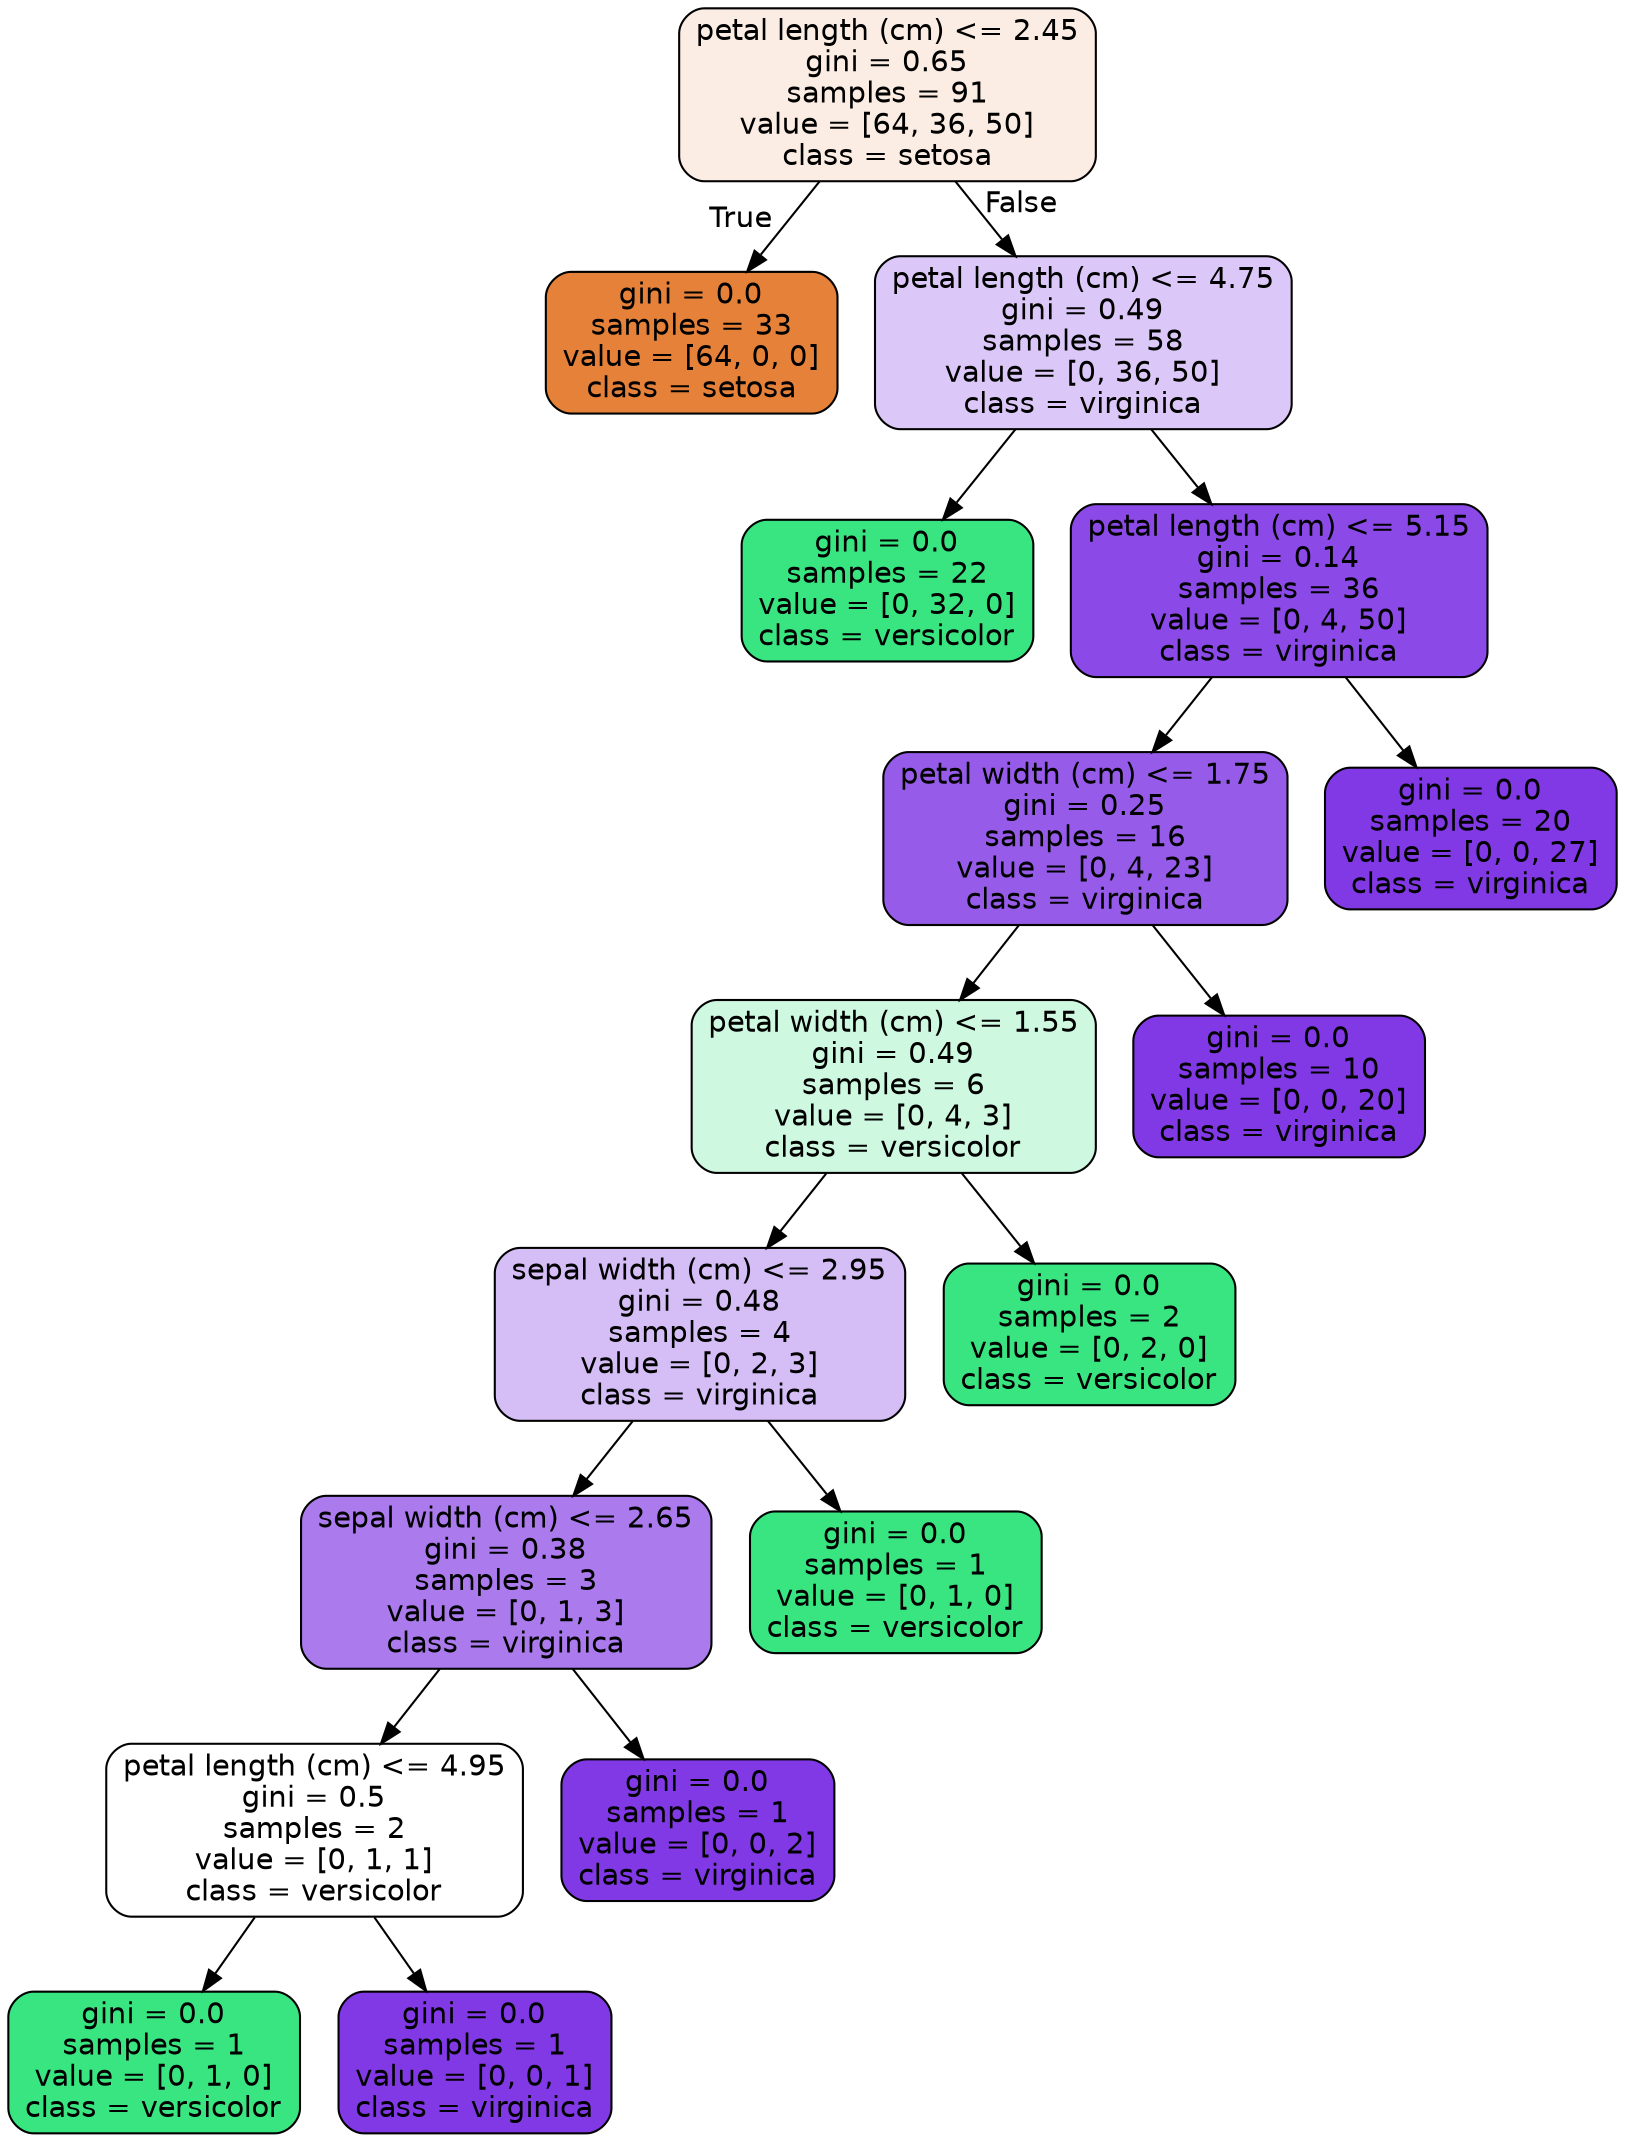 digraph Tree {
node [shape=box, style="filled, rounded", color="black", fontname=helvetica] ;
edge [fontname=helvetica] ;
0 [label="petal length (cm) <= 2.45\ngini = 0.65\nsamples = 91\nvalue = [64, 36, 50]\nclass = setosa", fillcolor="#fbede3"] ;
1 [label="gini = 0.0\nsamples = 33\nvalue = [64, 0, 0]\nclass = setosa", fillcolor="#e58139"] ;
0 -> 1 [labeldistance=2.5, labelangle=45, headlabel="True"] ;
2 [label="petal length (cm) <= 4.75\ngini = 0.49\nsamples = 58\nvalue = [0, 36, 50]\nclass = virginica", fillcolor="#dcc8f8"] ;
0 -> 2 [labeldistance=2.5, labelangle=-45, headlabel="False"] ;
3 [label="gini = 0.0\nsamples = 22\nvalue = [0, 32, 0]\nclass = versicolor", fillcolor="#39e581"] ;
2 -> 3 ;
4 [label="petal length (cm) <= 5.15\ngini = 0.14\nsamples = 36\nvalue = [0, 4, 50]\nclass = virginica", fillcolor="#8b49e7"] ;
2 -> 4 ;
5 [label="petal width (cm) <= 1.75\ngini = 0.25\nsamples = 16\nvalue = [0, 4, 23]\nclass = virginica", fillcolor="#975bea"] ;
4 -> 5 ;
6 [label="petal width (cm) <= 1.55\ngini = 0.49\nsamples = 6\nvalue = [0, 4, 3]\nclass = versicolor", fillcolor="#cef8e0"] ;
5 -> 6 ;
7 [label="sepal width (cm) <= 2.95\ngini = 0.48\nsamples = 4\nvalue = [0, 2, 3]\nclass = virginica", fillcolor="#d5bdf6"] ;
6 -> 7 ;
8 [label="sepal width (cm) <= 2.65\ngini = 0.38\nsamples = 3\nvalue = [0, 1, 3]\nclass = virginica", fillcolor="#ab7bee"] ;
7 -> 8 ;
9 [label="petal length (cm) <= 4.95\ngini = 0.5\nsamples = 2\nvalue = [0, 1, 1]\nclass = versicolor", fillcolor="#ffffff"] ;
8 -> 9 ;
10 [label="gini = 0.0\nsamples = 1\nvalue = [0, 1, 0]\nclass = versicolor", fillcolor="#39e581"] ;
9 -> 10 ;
11 [label="gini = 0.0\nsamples = 1\nvalue = [0, 0, 1]\nclass = virginica", fillcolor="#8139e5"] ;
9 -> 11 ;
12 [label="gini = 0.0\nsamples = 1\nvalue = [0, 0, 2]\nclass = virginica", fillcolor="#8139e5"] ;
8 -> 12 ;
13 [label="gini = 0.0\nsamples = 1\nvalue = [0, 1, 0]\nclass = versicolor", fillcolor="#39e581"] ;
7 -> 13 ;
14 [label="gini = 0.0\nsamples = 2\nvalue = [0, 2, 0]\nclass = versicolor", fillcolor="#39e581"] ;
6 -> 14 ;
15 [label="gini = 0.0\nsamples = 10\nvalue = [0, 0, 20]\nclass = virginica", fillcolor="#8139e5"] ;
5 -> 15 ;
16 [label="gini = 0.0\nsamples = 20\nvalue = [0, 0, 27]\nclass = virginica", fillcolor="#8139e5"] ;
4 -> 16 ;
}